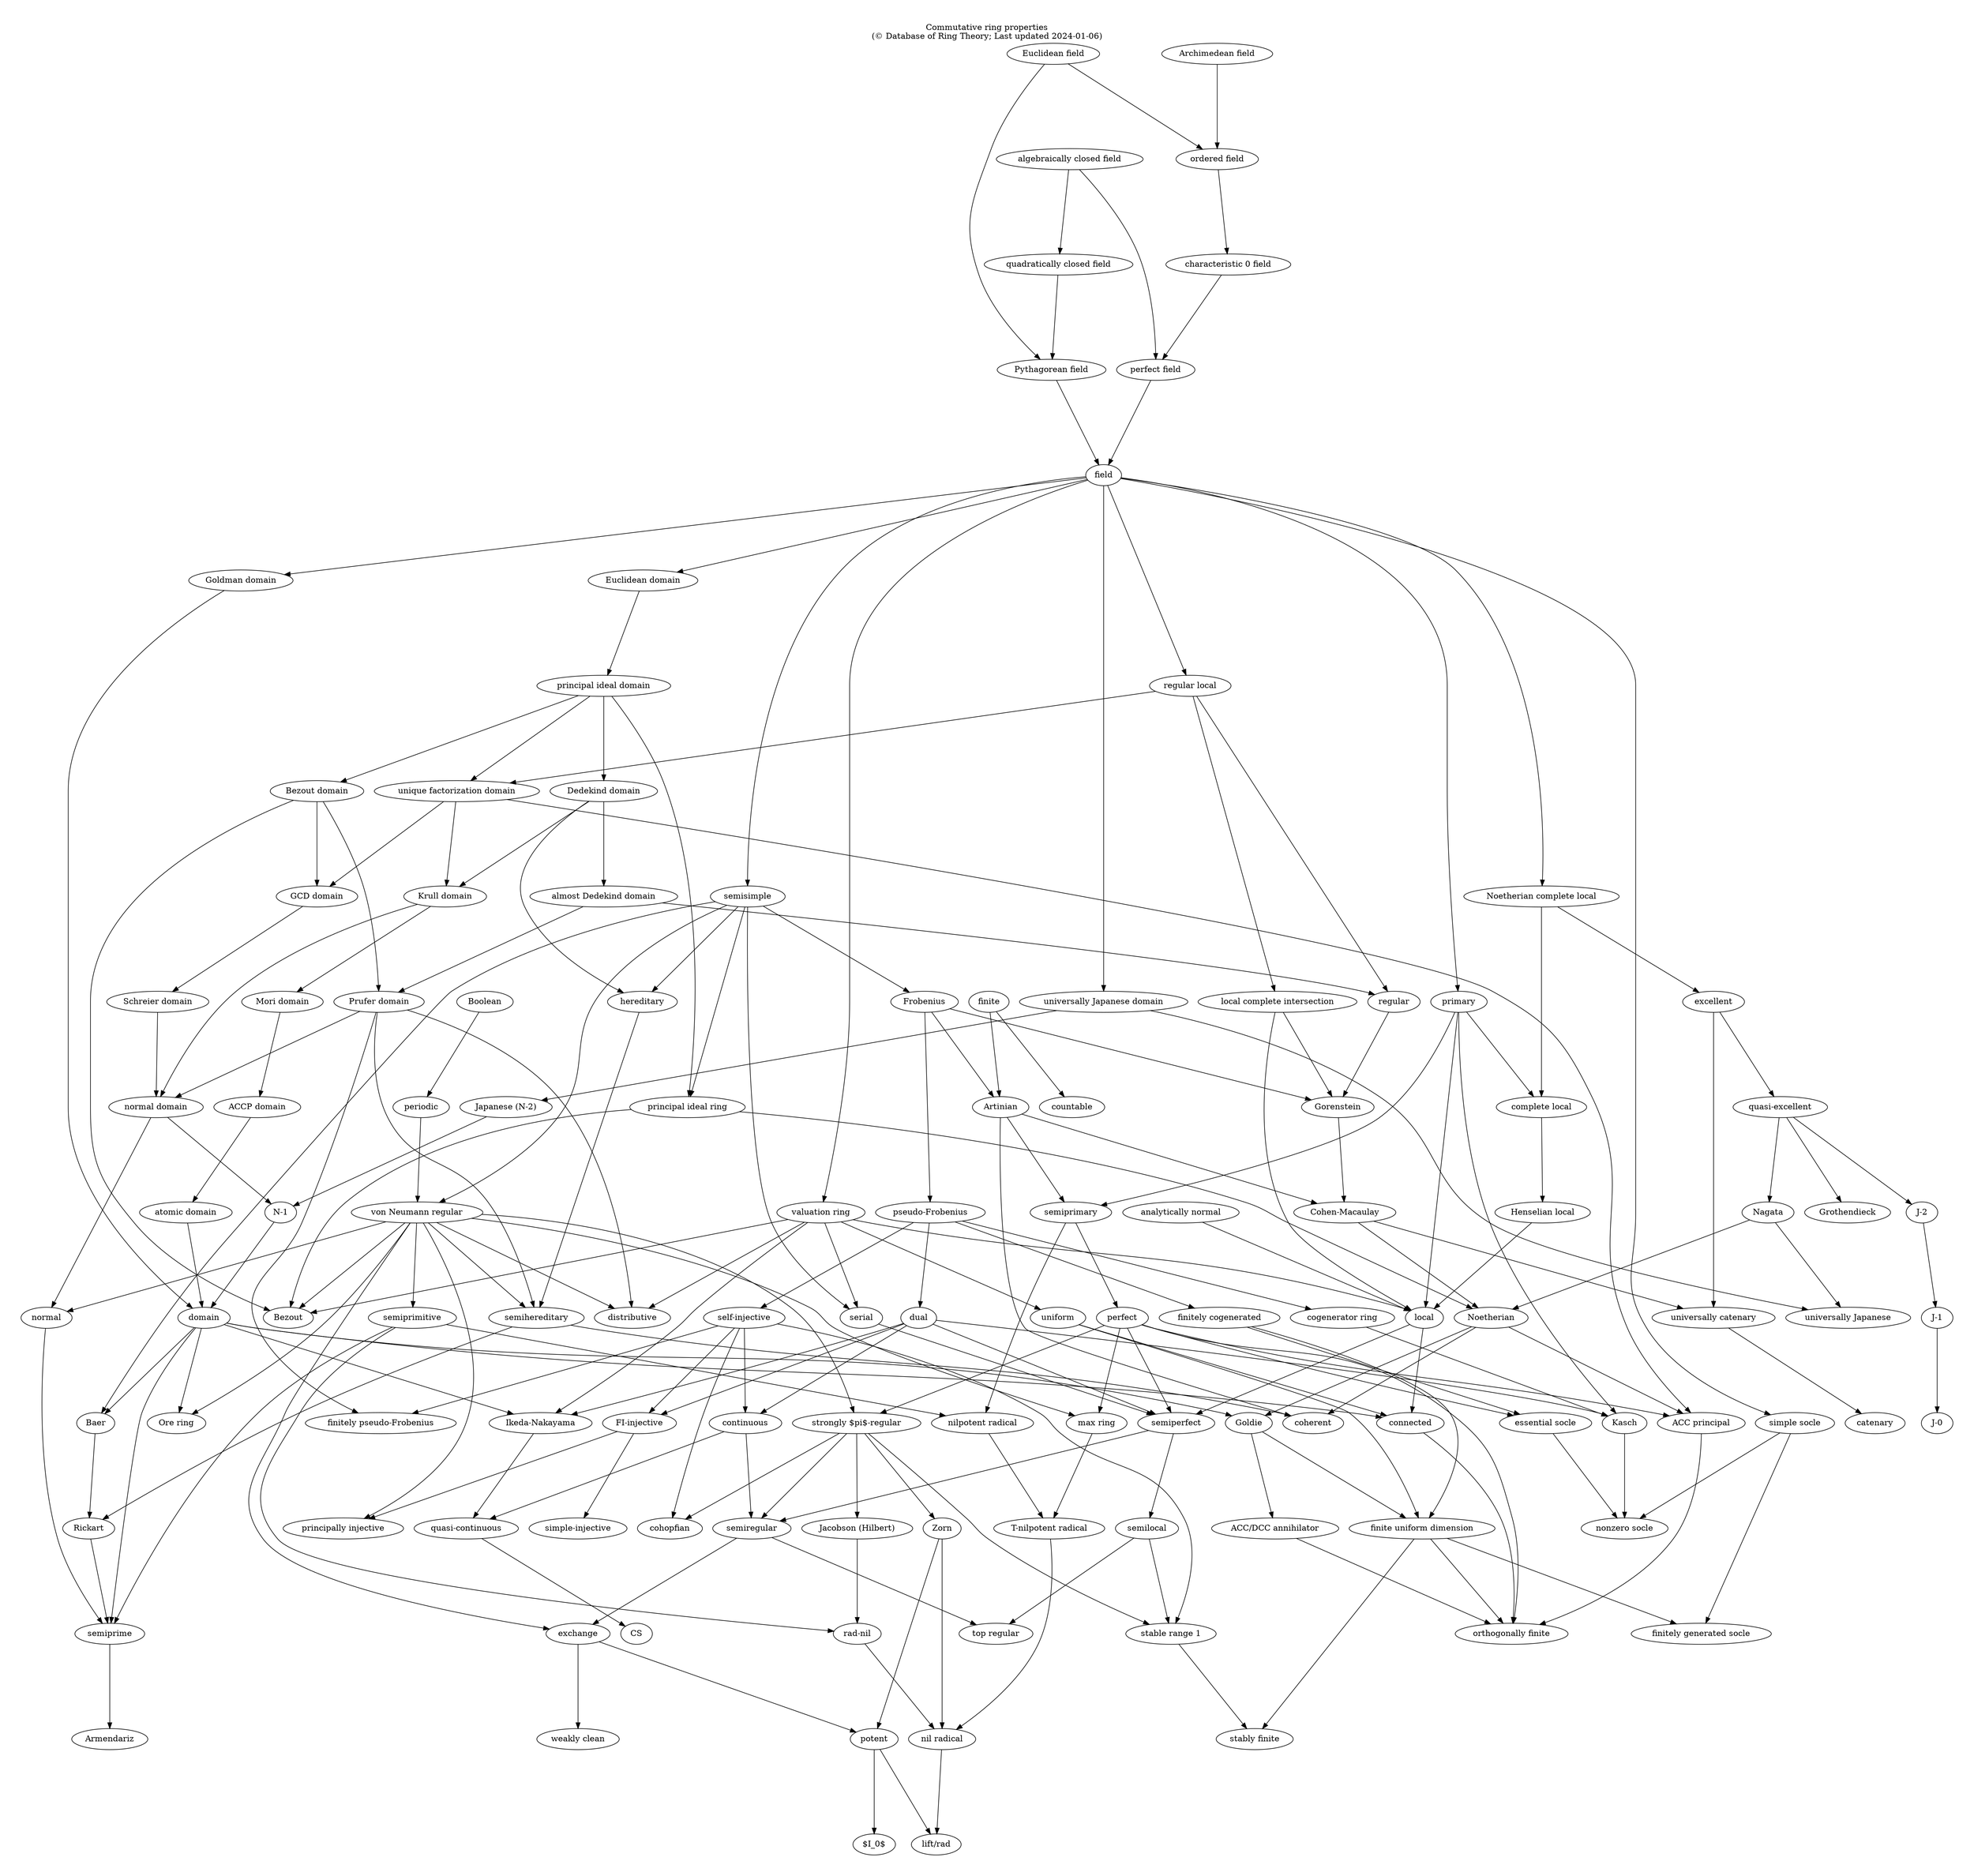 strict digraph {
    label=<Commutative ring properties<br/>(© Database of Ring Theory; Last updated 2024-01-06)>
    URL="https://ringtheory.herokuapp.com/";
    labelloc=top
	graph [pad="0.5", ranksep="2.000"];
	Zorn -> potent
	"Jacobson (Hilbert)" -> "rad-nil"
	"self-injective" -> cohopfian
	"principal ideal domain" -> "principal ideal ring"
	Kasch -> "nonzero socle"
	Rickart -> semiprime
	"unique factorization domain" -> "Krull domain"
	"von Neumann regular" -> semihereditary
	"Henselian local" -> local
	serial -> semiperfect
	semiperfect -> semilocal
	domain -> "Ore ring"
	"valuation ring" -> distributive
	Frobenius -> Artinian
	"normal domain" -> normal
	"cogenerator ring" -> Kasch
	"Euclidean domain" -> "principal ideal domain"
	"self-injective" -> "stable range 1"
	"finitely cogenerated" -> "finite uniform dimension"
	"Euclidean field" -> "Pythagorean field"
	"von Neumann regular" -> Bezout
	Artinian -> "Cohen-Macaulay"
	perfect -> semiperfect
	"perfect field" -> field
	exchange -> "weakly clean"
	"nilpotent radical" -> "T-nilpotent radical"
	"complete local" -> "Henselian local"
	"principal ideal domain" -> "unique factorization domain"
	"N-1" -> domain
	"unique factorization domain" -> "GCD domain"
	continuous -> "quasi-continuous"
	"FI-injective" -> "principally injective"
	finite -> Artinian
	"essential socle" -> "nonzero socle"
	"Bezout domain" -> Bezout
	field -> "Euclidean domain"
	"FI-injective" -> "simple-injective"
	"von Neumann regular" -> distributive
	field -> "regular local"
	field -> primary
	"Dedekind domain" -> "almost Dedekind domain"
	"regular local" -> "unique factorization domain"
	"self-injective" -> continuous
	"Cohen-Macaulay" -> "universally catenary"
	"Cohen-Macaulay" -> "Noetherian"
	"algebraically closed field" -> "perfect field"
	"regular local" -> "local complete intersection"
	"quasi-excellent" -> Nagata
	local -> connected
	"normal domain" -> "N-1"
	semisimple -> hereditary
	semiregular -> exchange
	"Archimedean field" -> "ordered field"
	semihereditary -> coherent
	"local complete intersection" -> local
	periodic -> "von Neumann regular"
	"principal ideal domain" -> "Dedekind domain"
	"quasi-continuous" -> CS
	semiprimitive -> semiprime
	domain -> connected
	"valuation ring" -> serial
	"regular local" -> regular
	"Dedekind domain" -> hereditary
	"quasi-excellent" -> "J-2"
	"pseudo-Frobenius" -> dual
	"Pythagorean field" -> field
	"pseudo-Frobenius" -> "self-injective"
	"pseudo-Frobenius" -> "finitely cogenerated"
	Gorenstein -> "Cohen-Macaulay"
	perfect -> "strongly $\pi$-regular"
	regular -> Gorenstein
	perfect -> "orthogonally finite"
	"Goldman domain" -> domain
	perfect -> "essential socle"
	primary -> Kasch
	"finite uniform dimension" -> "finitely generated socle"
	"almost Dedekind domain" -> "Prufer domain"
	dual -> continuous
	"ACC/DCC annihilator" -> "orthogonally finite"
	semisimple -> Frobenius
	"atomic domain" -> domain
	"Prufer domain" -> "finitely pseudo-Frobenius"
	"von Neumann regular" -> normal
	"valuation ring" -> local
	"universally catenary" -> catenary
	dual -> Kasch
	semiregular -> "top regular"
	perfect -> "max ring"
	"simple socle" -> "nonzero socle"
	"ACC/DCC annihilator"
	"Euclidean field" -> "ordered field"
	excellent -> "quasi-excellent"
	potent -> "$I_0$"
	semisimple -> serial
	"self-injective" -> "FI-injective"
	"Krull domain" -> "Mori domain"
	"max ring" -> "T-nilpotent radical"
	"T-nilpotent radical" -> "nil radical"
	"principal ideal domain" -> "Bezout domain"
	"self-injective" -> "finitely pseudo-Frobenius"
	"local complete intersection" -> Gorenstein
	"von Neumann regular" -> semiprimitive
	"quasi-excellent" -> Grothendieck
	"Prufer domain" -> semihereditary
	"characteristic 0 field" -> "perfect field"
	Noetherian -> Goldie
	"strongly $\pi$-regular" -> Zorn
	dual -> "FI-injective"
	"Prufer domain" -> distributive
	"Ikeda-Nakayama" -> "quasi-continuous"
	semiperfect -> semiregular
	"principal ideal domain" -> "Bezout domain"
	"stable range 1" -> "stably finite"
	"simple socle" -> "finitely generated socle"
	"Schreier domain" -> "normal domain"
	hereditary -> semihereditary
	excellent -> "universally catenary"
	"valuation ring" -> "Ikeda-Nakayama"
	connected -> "orthogonally finite"
	"Japanese (N-2)" -> "N-1"
	field -> "universally Japanese domain"
	"universally Japanese domain" -> "universally Japanese"
	"universally Japanese domain" -> "Japanese (N-2)"
	domain -> "Ikeda-Nakayama"
	"pseudo-Frobenius" -> "cogenerator ring"
	"principal ideal ring" -> Noetherian
	"strongly $\pi$-regular" -> semiregular
	"strongly $\pi$-regular" -> "Jacobson (Hilbert)"
	"von Neumann regular" -> exchange
	primary -> semiprimary
	dual -> "Ikeda-Nakayama"
	"GCD domain" -> "Schreier domain"
	semilocal -> "top regular"
	Nagata -> Noetherian
	Baer -> Rickart
	Noetherian -> "ACC principal"
	"Bezout domain" -> "Prufer domain"
	"ordered field" -> "characteristic 0 field"
	"nil radical" -> "lift/rad"
	"algebraically closed field" -> "quadratically closed field"
	Zorn -> "nil radical"
	"von Neumann regular" -> "strongly $\pi$-regular"
	"almost Dedekind domain" -> regular
	"Krull domain" -> "normal domain"
	semisimple -> Baer
	"von Neumann regular" -> "principally injective"
	normal -> semiprime
	"unique factorization domain" -> "ACC principal"
	Frobenius -> "pseudo-Frobenius"
	semisimple -> "von Neumann regular"
	Frobenius -> Gorenstein
	"principal ideal ring" -> Bezout
	semiprimitive -> "nilpotent radical"
	"Prufer domain" -> "normal domain"
	semiprimitive -> "rad-nil"
	"rad-nil" -> "nil radical"
	primary -> local
	Goldie -> "ACC/DCC annihilator"
	semisimple -> "principal ideal ring"
	"Bezout domain" -> "GCD domain"
	"finite uniform dimension" -> "stably finite"
	domain -> semiprime
	semiprimary -> perfect
	"von Neumann regular" -> "max ring"
	domain -> Baer
	"Mori domain" -> "ACCP domain"
	"ACCP domain" -> "atomic domain"
	field -> "Goldman domain"
	field -> "simple socle"
	field -> "Noetherian complete local"
	"Noetherian complete local" -> "complete local"
	"Noetherian complete local" -> excellent
	finite -> countable
	Artinian -> coherent
	uniform -> "finite uniform dimension"
	"quadratically closed field" -> "Pythagorean field"
	semisimple -> "von Neumann regular"
	semihereditary -> Rickart
	dual -> semiperfect
	Boolean -> periodic
	"finite uniform dimension" -> "orthogonally finite"
	potent -> "lift/rad"
	semilocal -> "stable range 1"
	perfect -> "ACC principal"
	"analytically normal" -> local
	"strongly $\pi$-regular" -> "stable range 1"
	Nagata -> "universally Japanese"
	"J-2" -> "J-1"
	field -> semisimple
	"ACC principal" -> "orthogonally finite"
	"valuation ring" -> uniform
	exchange -> potent
	"valuation ring" -> Bezout
	domain -> Goldie
	uniform -> connected
	continuous -> semiregular
	Goldie -> "finite uniform dimension"
	Artinian -> semiprimary
	"J-1" -> "J-0"
	field -> "valuation ring"
	semiprimary -> "nilpotent radical"
	"Dedekind domain" -> "Krull domain"
	"von Neumann regular" -> "Ore ring"
	"strongly $\pi$-regular" -> cohopfian
	"finitely cogenerated" -> "essential socle"
	local -> semiperfect
	Noetherian -> coherent
    primary -> "complete local"
    semiprime -> Armendariz
}
